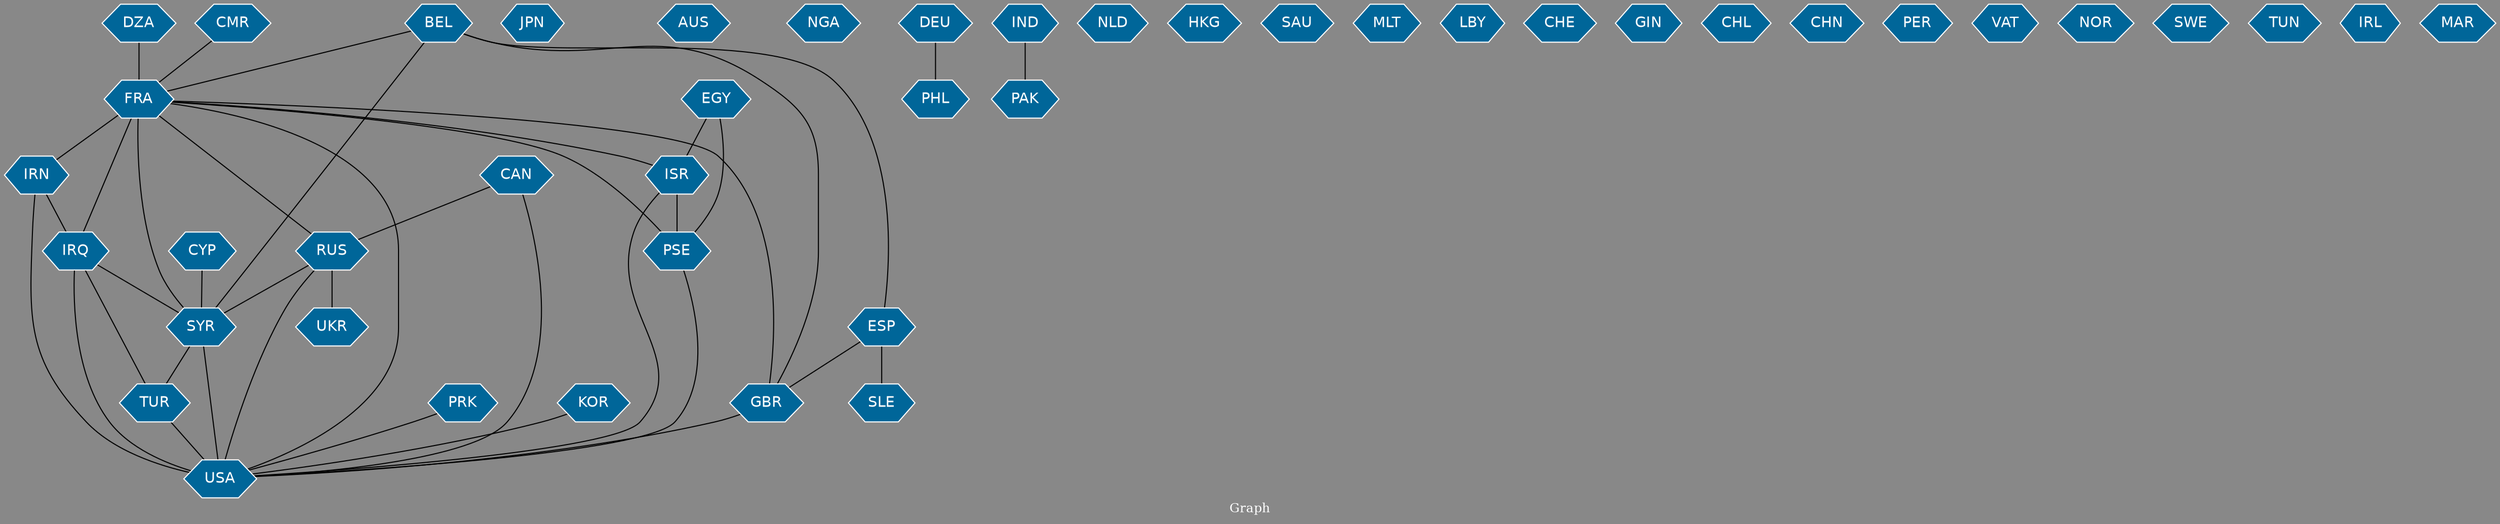 // Countries together in item graph
graph {
	graph [bgcolor="#888888" fontcolor=white fontsize=12 label="Graph" outputorder=edgesfirst overlap=prism]
	node [color=white fillcolor="#006699" fontcolor=white fontname=Helvetica shape=hexagon style=filled]
	edge [arrowhead=open color=black fontcolor=white fontname=Courier fontsize=12]
		USA [label=USA]
		JPN [label=JPN]
		IRQ [label=IRQ]
		FRA [label=FRA]
		RUS [label=RUS]
		UKR [label=UKR]
		SYR [label=SYR]
		ISR [label=ISR]
		EGY [label=EGY]
		PSE [label=PSE]
		AUS [label=AUS]
		NGA [label=NGA]
		GBR [label=GBR]
		BEL [label=BEL]
		ESP [label=ESP]
		DZA [label=DZA]
		PRK [label=PRK]
		DEU [label=DEU]
		CMR [label=CMR]
		IRN [label=IRN]
		IND [label=IND]
		PAK [label=PAK]
		NLD [label=NLD]
		PHL [label=PHL]
		HKG [label=HKG]
		SAU [label=SAU]
		MLT [label=MLT]
		LBY [label=LBY]
		SLE [label=SLE]
		CHE [label=CHE]
		GIN [label=GIN]
		CHL [label=CHL]
		CHN [label=CHN]
		PER [label=PER]
		TUR [label=TUR]
		VAT [label=VAT]
		CAN [label=CAN]
		NOR [label=NOR]
		SWE [label=SWE]
		TUN [label=TUN]
		CYP [label=CYP]
		KOR [label=KOR]
		IRL [label=IRL]
		MAR [label=MAR]
			FRA -- USA [weight=6]
			SYR -- USA [weight=11]
			ISR -- PSE [weight=8]
			SYR -- TUR [weight=3]
			IND -- PAK [weight=1]
			FRA -- GBR [weight=1]
			KOR -- USA [weight=1]
			ESP -- SLE [weight=1]
			CAN -- USA [weight=1]
			IRN -- IRQ [weight=2]
			DEU -- PHL [weight=1]
			CMR -- FRA [weight=1]
			EGY -- PSE [weight=2]
			CYP -- SYR [weight=1]
			IRQ -- USA [weight=6]
			RUS -- SYR [weight=1]
			EGY -- ISR [weight=2]
			BEL -- SYR [weight=3]
			DZA -- FRA [weight=14]
			FRA -- SYR [weight=6]
			CAN -- RUS [weight=1]
			RUS -- USA [weight=2]
			RUS -- UKR [weight=17]
			PSE -- USA [weight=1]
			BEL -- FRA [weight=2]
			IRQ -- SYR [weight=4]
			FRA -- RUS [weight=3]
			IRN -- USA [weight=2]
			FRA -- PSE [weight=1]
			ISR -- USA [weight=1]
			ESP -- GBR [weight=1]
			BEL -- ESP [weight=1]
			FRA -- IRQ [weight=18]
			FRA -- ISR [weight=1]
			TUR -- USA [weight=1]
			PRK -- USA [weight=1]
			IRQ -- TUR [weight=1]
			BEL -- GBR [weight=1]
			FRA -- IRN [weight=1]
			GBR -- USA [weight=4]
}